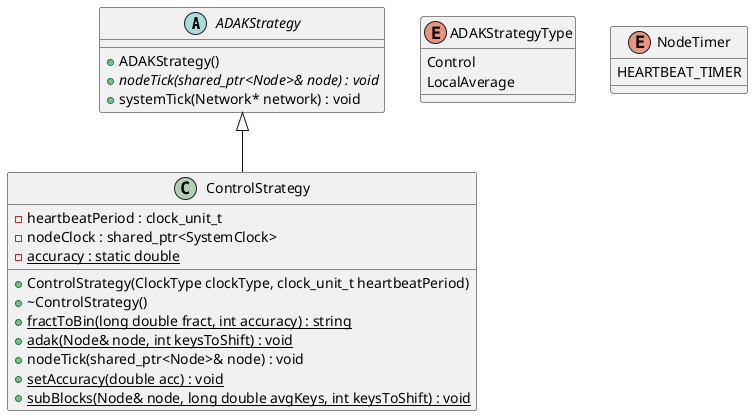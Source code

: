 @startuml





/' Objects '/

abstract class ADAKStrategy {
	+ADAKStrategy()
	+{abstract} nodeTick(shared_ptr<Node>& node) : void
	+systemTick(Network* network) : void
}


class ControlStrategy {
	+ControlStrategy(ClockType clockType, clock_unit_t heartbeatPeriod)
	+~ControlStrategy()
	-heartbeatPeriod : clock_unit_t
	-nodeClock : shared_ptr<SystemClock>
	-{static} accuracy : static double
	+{static} fractToBin(long double fract, int accuracy) : string
	+{static} adak(Node& node, int keysToShift) : void
	+nodeTick(shared_ptr<Node>& node) : void
	+{static} setAccuracy(double acc) : void
	+{static} subBlocks(Node& node, long double avgKeys, int keysToShift) : void
}


enum ADAKStrategyType {
	Control
	LocalAverage
}


enum NodeTimer {
	HEARTBEAT_TIMER
}





/' Inheritance relationships '/

.ADAKStrategy <|-- .ControlStrategy





/' Aggregation relationships '/





/' Nested objects '/



@enduml
